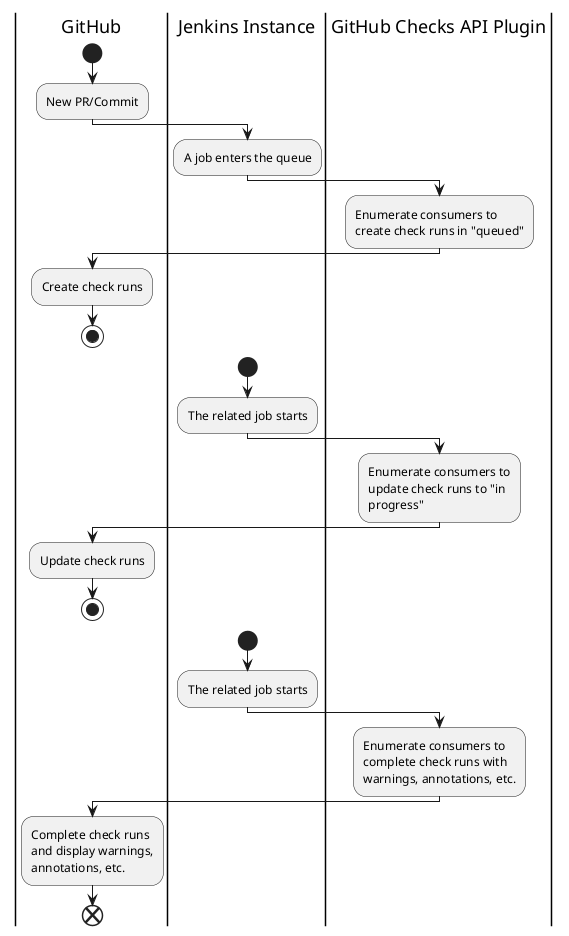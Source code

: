 @startuml
|GitHub|
start
:New PR/Commit;
|Jenkins Instance|
:A job enters the queue;
|GitHub Checks API Plugin|
:Enumerate consumers to 
create check runs in "queued";
|GitHub|
:Create check runs;
stop

|Jenkins Instance|
start
:The related job starts;
|GitHub Checks API Plugin|
:Enumerate consumers to
update check runs to "in 
progress";
|GitHub|
:Update check runs;
stop

|Jenkins Instance|
start
:The related job starts;
|GitHub Checks API Plugin|
:Enumerate consumers to 
complete check runs with 
warnings, annotations, etc.;
|GitHub|
:Complete check runs
and display warnings,
annotations, etc.;
end
@enduml